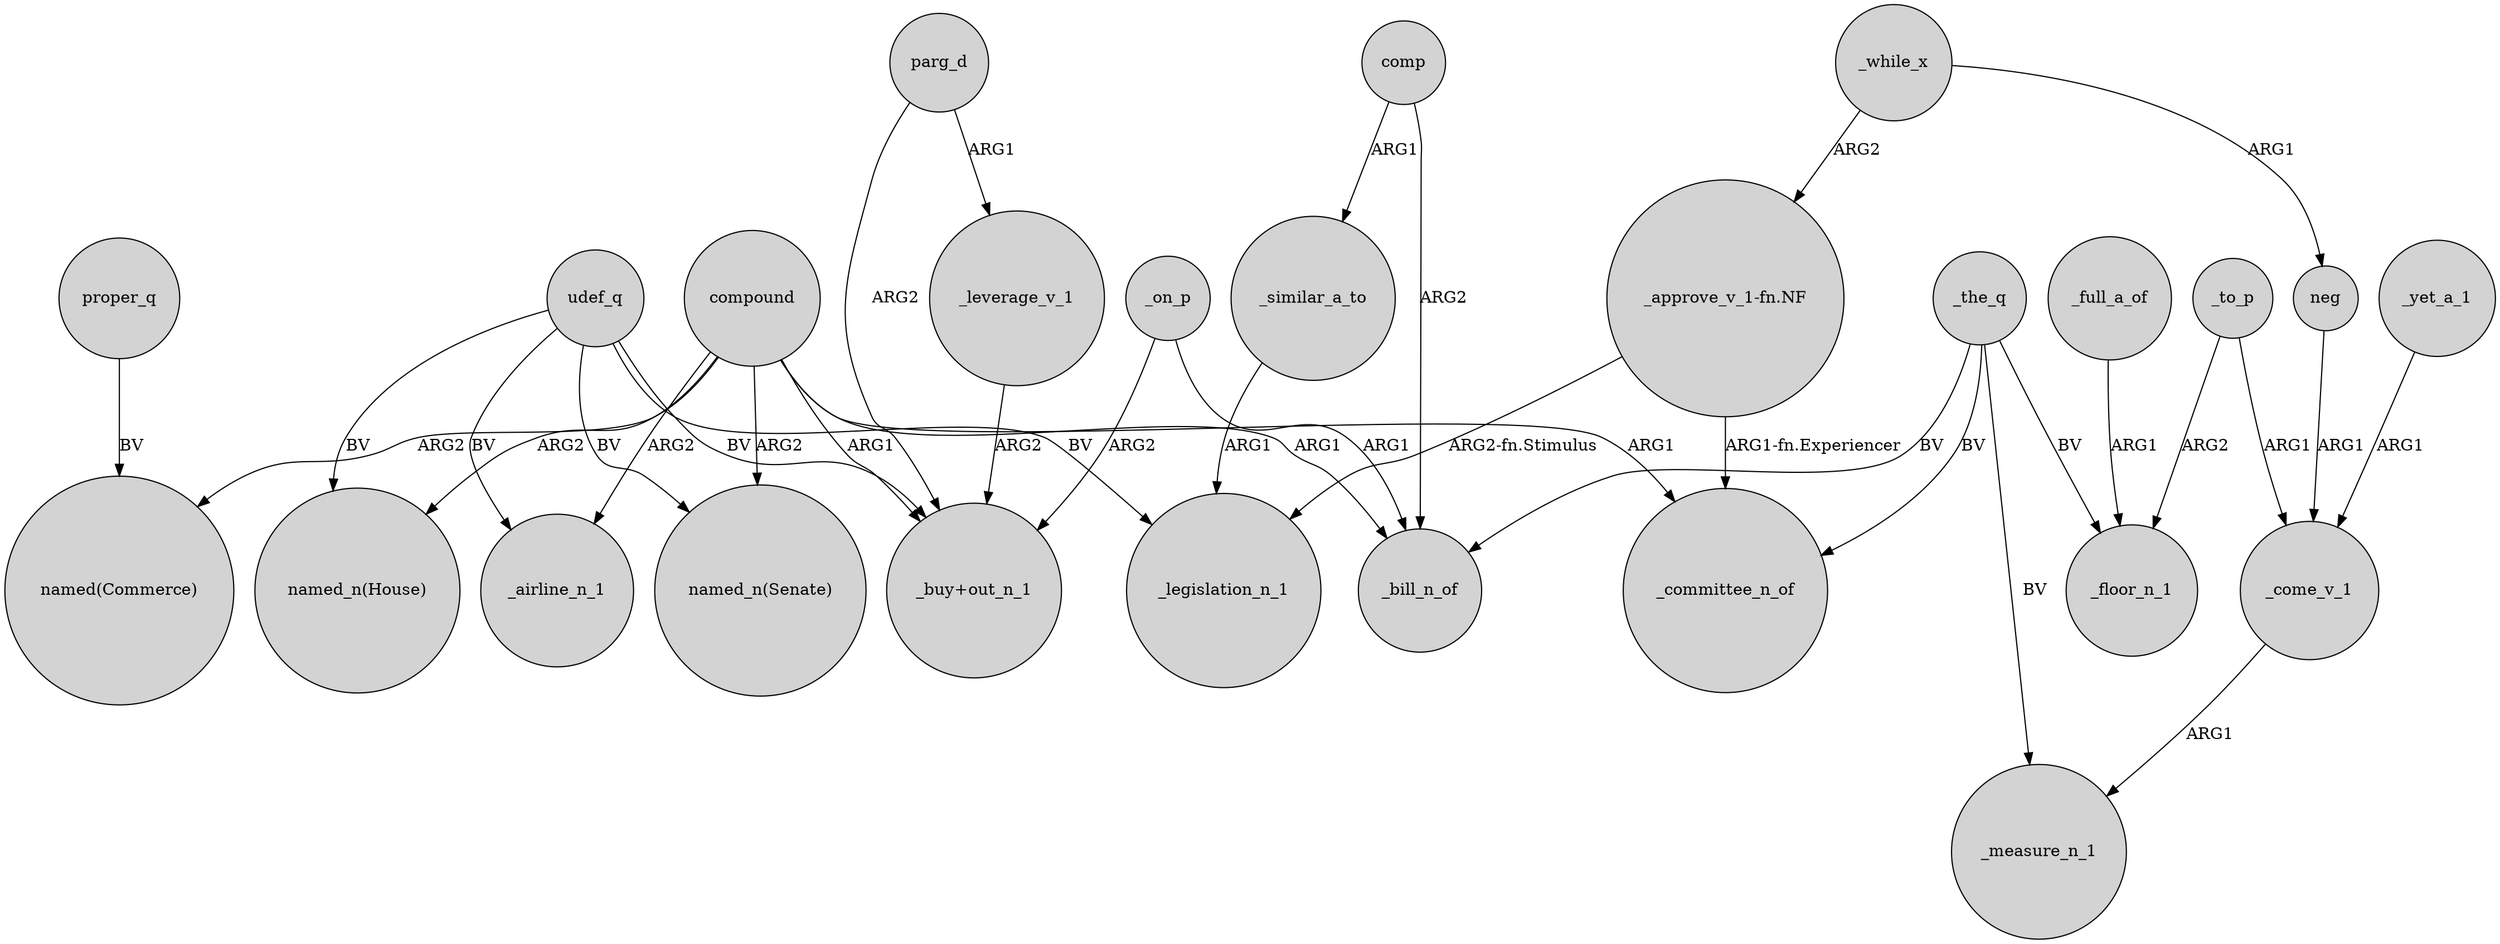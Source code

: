 digraph {
	node [shape=circle style=filled]
	udef_q -> "named_n(House)" [label=BV]
	comp -> _similar_a_to [label=ARG1]
	_the_q -> _bill_n_of [label=BV]
	_the_q -> _measure_n_1 [label=BV]
	compound -> _bill_n_of [label=ARG1]
	_similar_a_to -> _legislation_n_1 [label=ARG1]
	_to_p -> _come_v_1 [label=ARG1]
	_yet_a_1 -> _come_v_1 [label=ARG1]
	_while_x -> "_approve_v_1-fn.NF" [label=ARG2]
	_while_x -> neg [label=ARG1]
	_on_p -> _bill_n_of [label=ARG1]
	_the_q -> _committee_n_of [label=BV]
	parg_d -> "_buy+out_n_1" [label=ARG2]
	"_approve_v_1-fn.NF" -> _legislation_n_1 [label="ARG2-fn.Stimulus"]
	udef_q -> "_buy+out_n_1" [label=BV]
	_to_p -> _floor_n_1 [label=ARG2]
	parg_d -> _leverage_v_1 [label=ARG1]
	_come_v_1 -> _measure_n_1 [label=ARG1]
	_the_q -> _floor_n_1 [label=BV]
	comp -> _bill_n_of [label=ARG2]
	neg -> _come_v_1 [label=ARG1]
	compound -> "named_n(Senate)" [label=ARG2]
	_full_a_of -> _floor_n_1 [label=ARG1]
	compound -> "named_n(House)" [label=ARG2]
	_leverage_v_1 -> "_buy+out_n_1" [label=ARG2]
	udef_q -> "named_n(Senate)" [label=BV]
	proper_q -> "named(Commerce)" [label=BV]
	compound -> _airline_n_1 [label=ARG2]
	udef_q -> _legislation_n_1 [label=BV]
	udef_q -> _airline_n_1 [label=BV]
	compound -> _committee_n_of [label=ARG1]
	_on_p -> "_buy+out_n_1" [label=ARG2]
	compound -> "_buy+out_n_1" [label=ARG1]
	"_approve_v_1-fn.NF" -> _committee_n_of [label="ARG1-fn.Experiencer"]
	compound -> "named(Commerce)" [label=ARG2]
}
